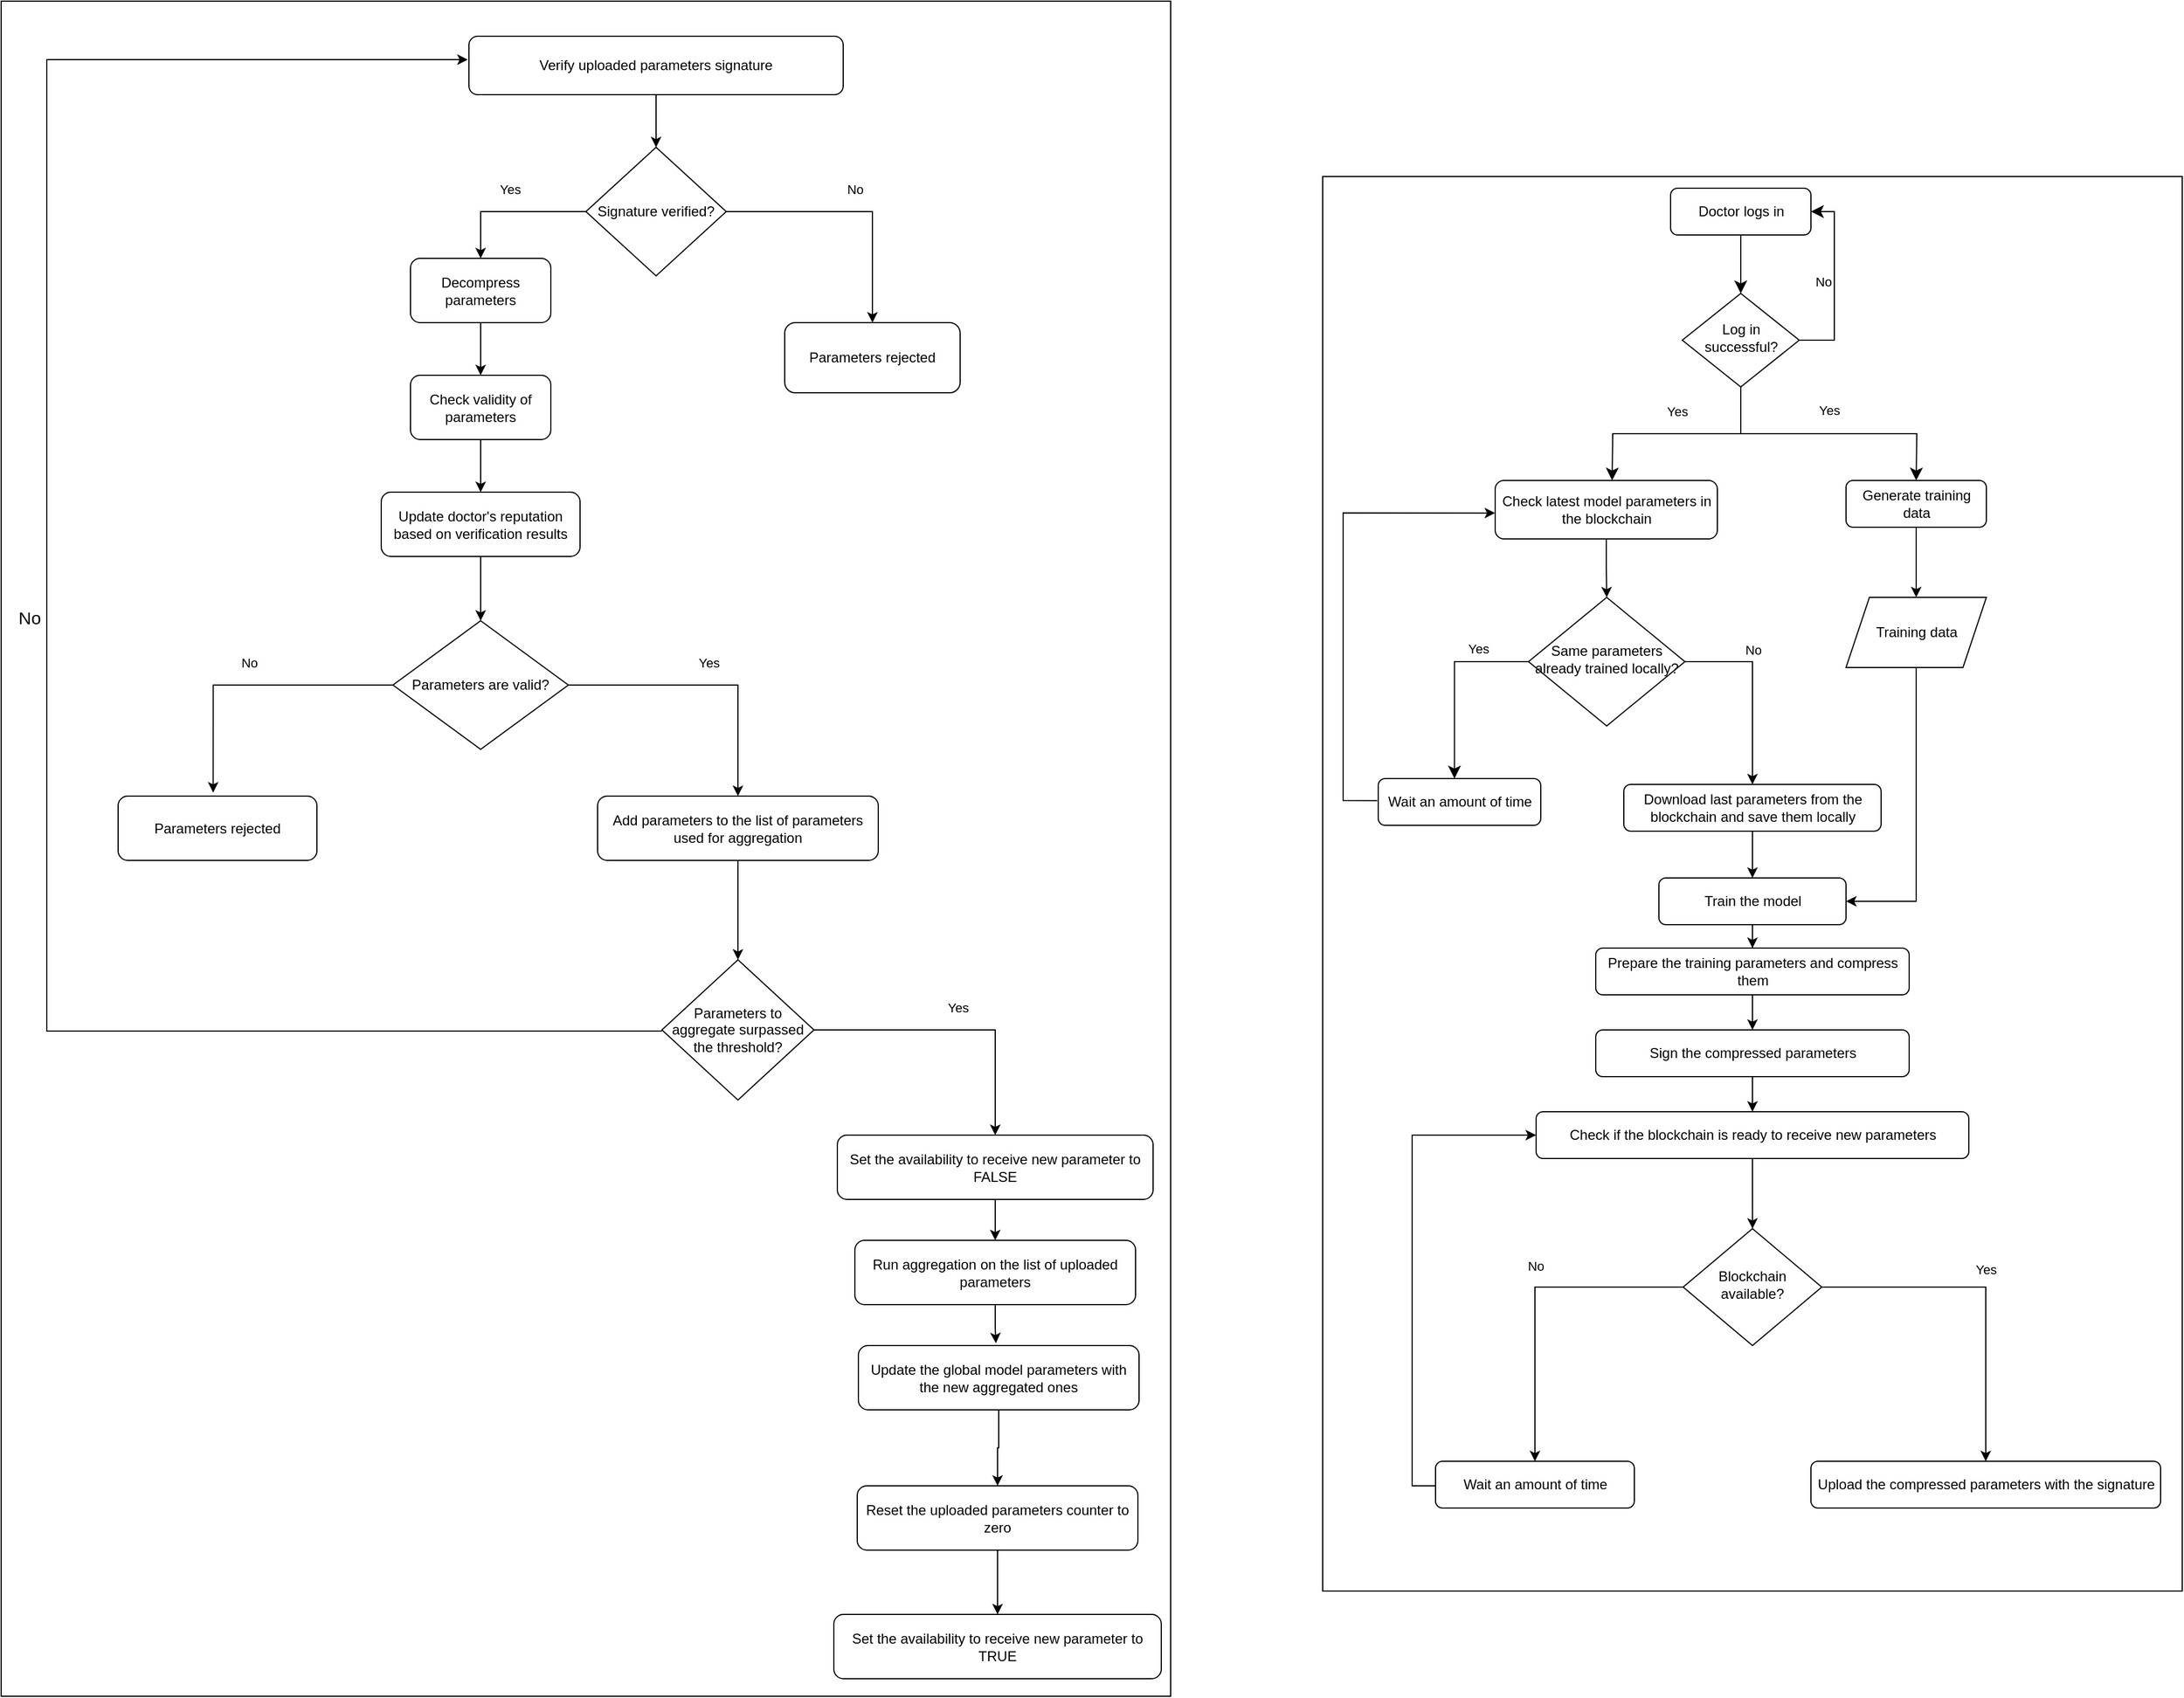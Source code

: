 <mxfile version="21.5.2" type="github">
  <diagram id="C5RBs43oDa-KdzZeNtuy" name="Page-1">
    <mxGraphModel dx="3610" dy="1111" grid="1" gridSize="10" guides="1" tooltips="1" connect="1" arrows="1" fold="1" page="1" pageScale="1" pageWidth="827" pageHeight="1169" math="0" shadow="0">
      <root>
        <mxCell id="WIyWlLk6GJQsqaUBKTNV-0" />
        <mxCell id="WIyWlLk6GJQsqaUBKTNV-1" parent="WIyWlLk6GJQsqaUBKTNV-0" />
        <mxCell id="_AjF4Cdxy0v_PtBoaZ_c-81" value="" style="group" parent="WIyWlLk6GJQsqaUBKTNV-1" vertex="1" connectable="0">
          <mxGeometry x="-210" y="210" width="735" height="1210" as="geometry" />
        </mxCell>
        <mxCell id="_AjF4Cdxy0v_PtBoaZ_c-77" value="-+" style="rounded=0;whiteSpace=wrap;html=1;fillColor=#FFFFFF;" parent="_AjF4Cdxy0v_PtBoaZ_c-81" vertex="1">
          <mxGeometry width="735" height="1210" as="geometry" />
        </mxCell>
        <mxCell id="WIyWlLk6GJQsqaUBKTNV-3" value="Doctor logs in" style="rounded=1;whiteSpace=wrap;html=1;fontSize=12;glass=0;strokeWidth=1;shadow=0;fillColor=#FFFFFF;fontColor=#000000;strokeColor=#000000;" parent="_AjF4Cdxy0v_PtBoaZ_c-81" vertex="1">
          <mxGeometry x="297.5" y="10" width="120" height="40" as="geometry" />
        </mxCell>
        <mxCell id="WIyWlLk6GJQsqaUBKTNV-4" value="Yes" style="rounded=0;html=1;jettySize=auto;orthogonalLoop=1;fontSize=11;endArrow=classic;endFill=1;endSize=8;strokeWidth=1;shadow=0;labelBackgroundColor=none;edgeStyle=orthogonalEdgeStyle;exitX=0.5;exitY=1;exitDx=0;exitDy=0;fontColor=#000000;strokeColor=#000000;" parent="_AjF4Cdxy0v_PtBoaZ_c-81" source="WIyWlLk6GJQsqaUBKTNV-6" edge="1">
          <mxGeometry y="20" relative="1" as="geometry">
            <mxPoint as="offset" />
            <mxPoint x="507.5" y="260" as="targetPoint" />
          </mxGeometry>
        </mxCell>
        <mxCell id="WIyWlLk6GJQsqaUBKTNV-5" value="No" style="edgeStyle=orthogonalEdgeStyle;rounded=0;html=1;jettySize=auto;orthogonalLoop=1;fontSize=11;endArrow=classic;endFill=1;endSize=8;strokeWidth=1;shadow=0;labelBackgroundColor=none;entryX=1;entryY=0.5;entryDx=0;entryDy=0;fontColor=#000000;strokeColor=#000000;" parent="_AjF4Cdxy0v_PtBoaZ_c-81" target="WIyWlLk6GJQsqaUBKTNV-3" edge="1">
          <mxGeometry y="10" relative="1" as="geometry">
            <mxPoint as="offset" />
            <mxPoint x="407.499" y="140.023" as="sourcePoint" />
            <mxPoint x="467.47" y="70" as="targetPoint" />
            <Array as="points">
              <mxPoint x="437.5" y="140" />
              <mxPoint x="437.5" y="30" />
            </Array>
          </mxGeometry>
        </mxCell>
        <mxCell id="WIyWlLk6GJQsqaUBKTNV-6" value="Log in successful?" style="rhombus;whiteSpace=wrap;html=1;shadow=0;fontFamily=Helvetica;fontSize=12;align=center;strokeWidth=1;spacing=6;spacingTop=-4;fillColor=#FFFFFF;fontColor=#000000;strokeColor=#000000;" parent="_AjF4Cdxy0v_PtBoaZ_c-81" vertex="1">
          <mxGeometry x="307.5" y="100" width="100" height="80" as="geometry" />
        </mxCell>
        <mxCell id="WIyWlLk6GJQsqaUBKTNV-2" value="" style="rounded=0;html=1;jettySize=auto;orthogonalLoop=1;fontSize=11;endArrow=classic;endFill=1;endSize=8;strokeWidth=1;shadow=0;labelBackgroundColor=none;edgeStyle=orthogonalEdgeStyle;fontColor=#000000;strokeColor=#000000;" parent="_AjF4Cdxy0v_PtBoaZ_c-81" source="WIyWlLk6GJQsqaUBKTNV-3" target="WIyWlLk6GJQsqaUBKTNV-6" edge="1">
          <mxGeometry relative="1" as="geometry" />
        </mxCell>
        <mxCell id="WIyWlLk6GJQsqaUBKTNV-12" value="Generate training data" style="rounded=1;whiteSpace=wrap;html=1;fontSize=12;glass=0;strokeWidth=1;shadow=0;fillColor=#FFFFFF;fontColor=#000000;strokeColor=#000000;" parent="_AjF4Cdxy0v_PtBoaZ_c-81" vertex="1">
          <mxGeometry x="447.5" y="260" width="120" height="40" as="geometry" />
        </mxCell>
        <mxCell id="_AjF4Cdxy0v_PtBoaZ_c-0" value="Training data" style="shape=parallelogram;perimeter=parallelogramPerimeter;whiteSpace=wrap;html=1;fixedSize=1;fillColor=#FFFFFF;fontColor=#000000;strokeColor=#000000;" parent="_AjF4Cdxy0v_PtBoaZ_c-81" vertex="1">
          <mxGeometry x="447.5" y="360" width="120" height="60" as="geometry" />
        </mxCell>
        <mxCell id="_AjF4Cdxy0v_PtBoaZ_c-1" value="" style="edgeStyle=orthogonalEdgeStyle;rounded=0;orthogonalLoop=1;jettySize=auto;html=1;fontColor=#000000;strokeColor=#000000;" parent="_AjF4Cdxy0v_PtBoaZ_c-81" source="WIyWlLk6GJQsqaUBKTNV-12" target="_AjF4Cdxy0v_PtBoaZ_c-0" edge="1">
          <mxGeometry relative="1" as="geometry" />
        </mxCell>
        <mxCell id="_AjF4Cdxy0v_PtBoaZ_c-2" value="Check latest model parameters in the blockchain" style="rounded=1;whiteSpace=wrap;html=1;fontSize=12;glass=0;strokeWidth=1;shadow=0;fillColor=#FFFFFF;fontColor=#000000;strokeColor=#000000;" parent="_AjF4Cdxy0v_PtBoaZ_c-81" vertex="1">
          <mxGeometry x="147.5" y="260" width="190" height="50" as="geometry" />
        </mxCell>
        <mxCell id="_AjF4Cdxy0v_PtBoaZ_c-6" value="Same parameters already trained locally?" style="rhombus;whiteSpace=wrap;html=1;shadow=0;fontFamily=Helvetica;fontSize=12;align=center;strokeWidth=1;spacing=6;spacingTop=-4;fillColor=#FFFFFF;fontColor=#000000;strokeColor=#000000;" parent="_AjF4Cdxy0v_PtBoaZ_c-81" vertex="1">
          <mxGeometry x="176" y="360" width="133.75" height="110" as="geometry" />
        </mxCell>
        <mxCell id="_AjF4Cdxy0v_PtBoaZ_c-7" value="" style="edgeStyle=orthogonalEdgeStyle;rounded=0;orthogonalLoop=1;jettySize=auto;html=1;fontColor=#000000;strokeColor=#000000;" parent="_AjF4Cdxy0v_PtBoaZ_c-81" source="_AjF4Cdxy0v_PtBoaZ_c-2" target="_AjF4Cdxy0v_PtBoaZ_c-6" edge="1">
          <mxGeometry relative="1" as="geometry" />
        </mxCell>
        <mxCell id="_AjF4Cdxy0v_PtBoaZ_c-15" style="edgeStyle=orthogonalEdgeStyle;rounded=0;orthogonalLoop=1;jettySize=auto;html=1;exitX=-0.006;exitY=0.471;exitDx=0;exitDy=0;exitPerimeter=0;fontColor=#000000;strokeColor=#000000;" parent="_AjF4Cdxy0v_PtBoaZ_c-81" source="_AjF4Cdxy0v_PtBoaZ_c-8" edge="1">
          <mxGeometry relative="1" as="geometry">
            <mxPoint x="37.49" y="532.5" as="sourcePoint" />
            <mxPoint x="147.5" y="287.82" as="targetPoint" />
            <Array as="points">
              <mxPoint x="17.5" y="534" />
              <mxPoint x="17.5" y="288" />
            </Array>
          </mxGeometry>
        </mxCell>
        <mxCell id="_AjF4Cdxy0v_PtBoaZ_c-8" value="Wait an amount of time" style="rounded=1;whiteSpace=wrap;html=1;fontSize=12;glass=0;strokeWidth=1;shadow=0;fillColor=#FFFFFF;fontColor=#000000;strokeColor=#000000;" parent="_AjF4Cdxy0v_PtBoaZ_c-81" vertex="1">
          <mxGeometry x="47.5" y="515" width="139" height="40" as="geometry" />
        </mxCell>
        <mxCell id="_AjF4Cdxy0v_PtBoaZ_c-12" value="Yes" style="rounded=0;html=1;jettySize=auto;orthogonalLoop=1;fontSize=11;endArrow=classic;endFill=1;endSize=8;strokeWidth=1;shadow=0;labelBackgroundColor=none;edgeStyle=orthogonalEdgeStyle;exitX=0;exitY=0.5;exitDx=0;exitDy=0;entryX=0.469;entryY=0;entryDx=0;entryDy=0;entryPerimeter=0;labelPosition=center;verticalLabelPosition=top;align=center;verticalAlign=bottom;spacingBottom=20;fontColor=#000000;strokeColor=#000000;" parent="_AjF4Cdxy0v_PtBoaZ_c-81" source="_AjF4Cdxy0v_PtBoaZ_c-6" target="_AjF4Cdxy0v_PtBoaZ_c-8" edge="1">
          <mxGeometry y="20" relative="1" as="geometry">
            <mxPoint as="offset" />
            <mxPoint x="-3.03" y="410" as="sourcePoint" />
            <mxPoint x="146.97" y="490" as="targetPoint" />
          </mxGeometry>
        </mxCell>
        <mxCell id="_AjF4Cdxy0v_PtBoaZ_c-17" value="Yes" style="rounded=0;html=1;jettySize=auto;orthogonalLoop=1;fontSize=11;endArrow=classic;endFill=1;endSize=8;strokeWidth=1;shadow=0;labelBackgroundColor=none;edgeStyle=orthogonalEdgeStyle;exitX=0.5;exitY=1;exitDx=0;exitDy=0;fontColor=#000000;strokeColor=#000000;labelPosition=center;verticalLabelPosition=top;align=center;verticalAlign=bottom;spacingBottom=30;" parent="_AjF4Cdxy0v_PtBoaZ_c-81" source="WIyWlLk6GJQsqaUBKTNV-6" edge="1">
          <mxGeometry y="20" relative="1" as="geometry">
            <mxPoint as="offset" />
            <mxPoint x="97.5" y="180" as="sourcePoint" />
            <mxPoint x="247.5" y="260" as="targetPoint" />
          </mxGeometry>
        </mxCell>
        <mxCell id="_AjF4Cdxy0v_PtBoaZ_c-18" value="Download last parameters from the blockchain and save them locally" style="rounded=1;whiteSpace=wrap;html=1;fontSize=12;glass=0;strokeWidth=1;shadow=0;fillColor=#FFFFFF;fontColor=#000000;strokeColor=#000000;" parent="_AjF4Cdxy0v_PtBoaZ_c-81" vertex="1">
          <mxGeometry x="257.5" y="520" width="220" height="40" as="geometry" />
        </mxCell>
        <mxCell id="_AjF4Cdxy0v_PtBoaZ_c-79" value="No" style="edgeStyle=orthogonalEdgeStyle;rounded=0;orthogonalLoop=1;jettySize=auto;html=1;exitX=1;exitY=0.5;exitDx=0;exitDy=0;entryX=0.5;entryY=0;entryDx=0;entryDy=0;strokeColor=#000000;labelBackgroundColor=none;fontColor=#000000;labelPosition=center;verticalLabelPosition=top;align=center;verticalAlign=bottom;spacingBottom=25;" parent="_AjF4Cdxy0v_PtBoaZ_c-81" source="_AjF4Cdxy0v_PtBoaZ_c-6" target="_AjF4Cdxy0v_PtBoaZ_c-18" edge="1">
          <mxGeometry relative="1" as="geometry" />
        </mxCell>
        <mxCell id="_AjF4Cdxy0v_PtBoaZ_c-22" value="Train the model" style="rounded=1;whiteSpace=wrap;html=1;fontSize=12;glass=0;strokeWidth=1;shadow=0;fillColor=#FFFFFF;fontColor=#000000;strokeColor=#000000;" parent="_AjF4Cdxy0v_PtBoaZ_c-81" vertex="1">
          <mxGeometry x="287.5" y="600" width="160" height="40" as="geometry" />
        </mxCell>
        <mxCell id="_AjF4Cdxy0v_PtBoaZ_c-24" style="edgeStyle=orthogonalEdgeStyle;rounded=0;orthogonalLoop=1;jettySize=auto;html=1;entryX=1;entryY=0.5;entryDx=0;entryDy=0;fontColor=#000000;strokeColor=#000000;" parent="_AjF4Cdxy0v_PtBoaZ_c-81" source="_AjF4Cdxy0v_PtBoaZ_c-0" target="_AjF4Cdxy0v_PtBoaZ_c-22" edge="1">
          <mxGeometry relative="1" as="geometry" />
        </mxCell>
        <mxCell id="_AjF4Cdxy0v_PtBoaZ_c-25" value="Check if the blockchain is ready to receive new parameters" style="rounded=1;whiteSpace=wrap;html=1;fontSize=12;glass=0;strokeWidth=1;shadow=0;fillColor=#FFFFFF;fontColor=#000000;strokeColor=#000000;" parent="_AjF4Cdxy0v_PtBoaZ_c-81" vertex="1">
          <mxGeometry x="182.5" y="800" width="370" height="40" as="geometry" />
        </mxCell>
        <mxCell id="_AjF4Cdxy0v_PtBoaZ_c-23" value="" style="edgeStyle=orthogonalEdgeStyle;rounded=0;orthogonalLoop=1;jettySize=auto;html=1;fontColor=#000000;strokeColor=#000000;" parent="_AjF4Cdxy0v_PtBoaZ_c-81" source="_AjF4Cdxy0v_PtBoaZ_c-18" target="_AjF4Cdxy0v_PtBoaZ_c-22" edge="1">
          <mxGeometry relative="1" as="geometry" />
        </mxCell>
        <mxCell id="_AjF4Cdxy0v_PtBoaZ_c-61" value="Blockchain available?" style="rhombus;whiteSpace=wrap;html=1;shadow=0;fontFamily=Helvetica;fontSize=12;align=center;strokeWidth=1;spacing=6;spacingTop=-4;fillColor=#FFFFFF;fontColor=#000000;strokeColor=#000000;" parent="_AjF4Cdxy0v_PtBoaZ_c-81" vertex="1">
          <mxGeometry x="308.25" y="900" width="118.5" height="100" as="geometry" />
        </mxCell>
        <mxCell id="_AjF4Cdxy0v_PtBoaZ_c-62" value="" style="edgeStyle=orthogonalEdgeStyle;rounded=0;orthogonalLoop=1;jettySize=auto;html=1;labelBackgroundColor=default;fontColor=#000000;strokeColor=#000000;" parent="_AjF4Cdxy0v_PtBoaZ_c-81" source="_AjF4Cdxy0v_PtBoaZ_c-25" target="_AjF4Cdxy0v_PtBoaZ_c-61" edge="1">
          <mxGeometry relative="1" as="geometry" />
        </mxCell>
        <mxCell id="_AjF4Cdxy0v_PtBoaZ_c-64" value="" style="edgeStyle=orthogonalEdgeStyle;rounded=0;orthogonalLoop=1;jettySize=auto;html=1;fontColor=#000000;strokeColor=#000000;" parent="_AjF4Cdxy0v_PtBoaZ_c-81" source="_AjF4Cdxy0v_PtBoaZ_c-22" target="_AjF4Cdxy0v_PtBoaZ_c-63" edge="1">
          <mxGeometry relative="1" as="geometry">
            <mxPoint x="367.5" y="670" as="sourcePoint" />
            <mxPoint x="367.5" y="790" as="targetPoint" />
          </mxGeometry>
        </mxCell>
        <mxCell id="0dv2fVtUXPzy58kGLgy--0" value="" style="edgeStyle=orthogonalEdgeStyle;rounded=0;orthogonalLoop=1;jettySize=auto;html=1;strokeColor=#000000;" edge="1" parent="_AjF4Cdxy0v_PtBoaZ_c-81" source="_AjF4Cdxy0v_PtBoaZ_c-63" target="TcvCWiGCXcqQKO5gOGTl-2">
          <mxGeometry relative="1" as="geometry" />
        </mxCell>
        <mxCell id="_AjF4Cdxy0v_PtBoaZ_c-63" value="Prepare the training parameters and compress them" style="rounded=1;whiteSpace=wrap;html=1;fontSize=12;glass=0;strokeWidth=1;shadow=0;fillColor=#FFFFFF;fontColor=#000000;strokeColor=#000000;" parent="_AjF4Cdxy0v_PtBoaZ_c-81" vertex="1">
          <mxGeometry x="233.5" y="660" width="268" height="40" as="geometry" />
        </mxCell>
        <mxCell id="_AjF4Cdxy0v_PtBoaZ_c-65" value="Upload the compressed parameters with the signature" style="rounded=1;whiteSpace=wrap;html=1;fontSize=12;glass=0;strokeWidth=1;shadow=0;fillColor=#FFFFFF;fontColor=#000000;strokeColor=#000000;" parent="_AjF4Cdxy0v_PtBoaZ_c-81" vertex="1">
          <mxGeometry x="417.5" y="1099" width="299" height="40" as="geometry" />
        </mxCell>
        <mxCell id="_AjF4Cdxy0v_PtBoaZ_c-72" value="Yes" style="edgeStyle=orthogonalEdgeStyle;rounded=0;orthogonalLoop=1;jettySize=auto;html=1;entryX=0.5;entryY=0;entryDx=0;entryDy=0;exitX=1;exitY=0.5;exitDx=0;exitDy=0;labelPosition=center;verticalLabelPosition=top;align=center;verticalAlign=bottom;spacingTop=0;spacingBottom=10;fontColor=#000000;strokeColor=#000000;labelBackgroundColor=none;" parent="_AjF4Cdxy0v_PtBoaZ_c-81" source="_AjF4Cdxy0v_PtBoaZ_c-61" target="_AjF4Cdxy0v_PtBoaZ_c-65" edge="1">
          <mxGeometry relative="1" as="geometry" />
        </mxCell>
        <mxCell id="_AjF4Cdxy0v_PtBoaZ_c-69" style="edgeStyle=orthogonalEdgeStyle;rounded=0;orthogonalLoop=1;jettySize=auto;html=1;entryX=0;entryY=0.5;entryDx=0;entryDy=0;exitX=0;exitY=0.5;exitDx=0;exitDy=0;fontColor=#000000;strokeColor=#000000;" parent="_AjF4Cdxy0v_PtBoaZ_c-81" source="_AjF4Cdxy0v_PtBoaZ_c-66" target="_AjF4Cdxy0v_PtBoaZ_c-25" edge="1">
          <mxGeometry relative="1" as="geometry">
            <Array as="points">
              <mxPoint x="117.5" y="1119" />
              <mxPoint x="76.5" y="1120" />
              <mxPoint x="76.5" y="820" />
            </Array>
          </mxGeometry>
        </mxCell>
        <mxCell id="_AjF4Cdxy0v_PtBoaZ_c-66" value="Wait an amount of time" style="rounded=1;whiteSpace=wrap;html=1;fontSize=12;glass=0;strokeWidth=1;shadow=0;fillColor=#FFFFFF;fontColor=#000000;strokeColor=#000000;" parent="_AjF4Cdxy0v_PtBoaZ_c-81" vertex="1">
          <mxGeometry x="96.5" y="1099" width="170" height="40" as="geometry" />
        </mxCell>
        <mxCell id="_AjF4Cdxy0v_PtBoaZ_c-70" value="No" style="edgeStyle=orthogonalEdgeStyle;rounded=0;orthogonalLoop=1;jettySize=auto;html=1;entryX=0.5;entryY=0;entryDx=0;entryDy=0;labelPosition=center;verticalLabelPosition=top;align=center;verticalAlign=bottom;spacingBottom=20;fontColor=#000000;strokeColor=#000000;labelBackgroundColor=none;" parent="_AjF4Cdxy0v_PtBoaZ_c-81" source="_AjF4Cdxy0v_PtBoaZ_c-61" target="_AjF4Cdxy0v_PtBoaZ_c-66" edge="1">
          <mxGeometry relative="1" as="geometry" />
        </mxCell>
        <mxCell id="0dv2fVtUXPzy58kGLgy--1" value="" style="edgeStyle=orthogonalEdgeStyle;rounded=0;orthogonalLoop=1;jettySize=auto;html=1;strokeColor=#000000;" edge="1" parent="_AjF4Cdxy0v_PtBoaZ_c-81" source="TcvCWiGCXcqQKO5gOGTl-2" target="_AjF4Cdxy0v_PtBoaZ_c-25">
          <mxGeometry relative="1" as="geometry" />
        </mxCell>
        <mxCell id="TcvCWiGCXcqQKO5gOGTl-2" value="Sign the compressed parameters" style="rounded=1;whiteSpace=wrap;html=1;fontSize=12;glass=0;strokeWidth=1;shadow=0;fillColor=#FFFFFF;fontColor=#000000;strokeColor=#000000;" parent="_AjF4Cdxy0v_PtBoaZ_c-81" vertex="1">
          <mxGeometry x="233.5" y="730" width="268" height="40" as="geometry" />
        </mxCell>
        <mxCell id="TcvCWiGCXcqQKO5gOGTl-3" value="" style="group" parent="WIyWlLk6GJQsqaUBKTNV-1" vertex="1" connectable="0">
          <mxGeometry x="-1340" y="60" width="1000" height="1450" as="geometry" />
        </mxCell>
        <mxCell id="_AjF4Cdxy0v_PtBoaZ_c-82" value="" style="rounded=0;whiteSpace=wrap;html=1;fillColor=#FFFFFF;" parent="TcvCWiGCXcqQKO5gOGTl-3" vertex="1">
          <mxGeometry width="1000" height="1450" as="geometry" />
        </mxCell>
        <mxCell id="_AjF4Cdxy0v_PtBoaZ_c-27" value="Verify uploaded parameters signature" style="rounded=1;whiteSpace=wrap;html=1;fontSize=12;glass=0;strokeWidth=1;shadow=0;labelBackgroundColor=none;fontColor=#000000;strokeColor=#000000;fillColor=#FFFFFF;" parent="TcvCWiGCXcqQKO5gOGTl-3" vertex="1">
          <mxGeometry x="400" y="30" width="320" height="50" as="geometry" />
        </mxCell>
        <mxCell id="_AjF4Cdxy0v_PtBoaZ_c-29" value="Signature verified?" style="rhombus;whiteSpace=wrap;html=1;labelBackgroundColor=none;fontColor=#000000;strokeColor=#000000;fillColor=#FFFFFF;" parent="TcvCWiGCXcqQKO5gOGTl-3" vertex="1">
          <mxGeometry x="500" y="125" width="120" height="110" as="geometry" />
        </mxCell>
        <mxCell id="_AjF4Cdxy0v_PtBoaZ_c-30" value="" style="edgeStyle=orthogonalEdgeStyle;rounded=0;orthogonalLoop=1;jettySize=auto;html=1;labelBackgroundColor=default;fontColor=#000000;strokeColor=#000000;" parent="TcvCWiGCXcqQKO5gOGTl-3" source="_AjF4Cdxy0v_PtBoaZ_c-27" target="_AjF4Cdxy0v_PtBoaZ_c-29" edge="1">
          <mxGeometry relative="1" as="geometry" />
        </mxCell>
        <mxCell id="_AjF4Cdxy0v_PtBoaZ_c-31" value="Parameters rejected" style="rounded=1;whiteSpace=wrap;html=1;labelBackgroundColor=none;fontColor=#000000;strokeColor=#000000;fillColor=#FFFFFF;" parent="TcvCWiGCXcqQKO5gOGTl-3" vertex="1">
          <mxGeometry x="670" y="275" width="150" height="60" as="geometry" />
        </mxCell>
        <mxCell id="_AjF4Cdxy0v_PtBoaZ_c-32" value="No" style="edgeStyle=orthogonalEdgeStyle;rounded=0;orthogonalLoop=1;jettySize=auto;html=1;labelPosition=center;verticalLabelPosition=top;align=center;verticalAlign=bottom;spacingBottom=10;labelBackgroundColor=none;fontColor=#000000;strokeColor=#000000;" parent="TcvCWiGCXcqQKO5gOGTl-3" source="_AjF4Cdxy0v_PtBoaZ_c-29" target="_AjF4Cdxy0v_PtBoaZ_c-31" edge="1">
          <mxGeometry relative="1" as="geometry">
            <mxPoint x="730.037" y="275" as="targetPoint" />
          </mxGeometry>
        </mxCell>
        <mxCell id="_AjF4Cdxy0v_PtBoaZ_c-33" value="Decompress parameters" style="rounded=1;whiteSpace=wrap;html=1;labelBackgroundColor=none;fontColor=#000000;strokeColor=#000000;fillColor=#FFFFFF;" parent="TcvCWiGCXcqQKO5gOGTl-3" vertex="1">
          <mxGeometry x="350" y="220" width="120" height="55" as="geometry" />
        </mxCell>
        <mxCell id="_AjF4Cdxy0v_PtBoaZ_c-34" value="Yes" style="edgeStyle=orthogonalEdgeStyle;rounded=0;orthogonalLoop=1;jettySize=auto;html=1;entryX=0.5;entryY=0;entryDx=0;entryDy=0;labelPosition=center;verticalLabelPosition=top;align=center;verticalAlign=bottom;spacingBottom=10;labelBackgroundColor=none;fontColor=#000000;strokeColor=#000000;" parent="TcvCWiGCXcqQKO5gOGTl-3" source="_AjF4Cdxy0v_PtBoaZ_c-29" target="_AjF4Cdxy0v_PtBoaZ_c-33" edge="1">
          <mxGeometry relative="1" as="geometry" />
        </mxCell>
        <mxCell id="_AjF4Cdxy0v_PtBoaZ_c-39" value="Update doctor&#39;s reputation based on verification results" style="rounded=1;whiteSpace=wrap;html=1;labelBackgroundColor=none;fontColor=#000000;strokeColor=#000000;fillColor=#FFFFFF;" parent="TcvCWiGCXcqQKO5gOGTl-3" vertex="1">
          <mxGeometry x="325" y="420" width="170" height="55" as="geometry" />
        </mxCell>
        <mxCell id="_AjF4Cdxy0v_PtBoaZ_c-40" value="Parameters are valid?" style="rhombus;whiteSpace=wrap;html=1;labelBackgroundColor=none;fontColor=#000000;strokeColor=#000000;fillColor=#FFFFFF;" parent="TcvCWiGCXcqQKO5gOGTl-3" vertex="1">
          <mxGeometry x="335" y="530" width="150" height="110" as="geometry" />
        </mxCell>
        <mxCell id="_AjF4Cdxy0v_PtBoaZ_c-43" value="" style="edgeStyle=orthogonalEdgeStyle;rounded=0;orthogonalLoop=1;jettySize=auto;html=1;labelBackgroundColor=default;fontColor=#000000;strokeColor=#000000;" parent="TcvCWiGCXcqQKO5gOGTl-3" source="_AjF4Cdxy0v_PtBoaZ_c-39" target="_AjF4Cdxy0v_PtBoaZ_c-40" edge="1">
          <mxGeometry relative="1" as="geometry" />
        </mxCell>
        <mxCell id="_AjF4Cdxy0v_PtBoaZ_c-41" value="Add parameters to the list of parameters used for aggregation" style="rounded=1;whiteSpace=wrap;html=1;labelBackgroundColor=none;fontColor=#000000;strokeColor=#000000;fillColor=#FFFFFF;" parent="TcvCWiGCXcqQKO5gOGTl-3" vertex="1">
          <mxGeometry x="510" y="680" width="240" height="55" as="geometry" />
        </mxCell>
        <mxCell id="_AjF4Cdxy0v_PtBoaZ_c-45" value="Yes" style="edgeStyle=orthogonalEdgeStyle;rounded=0;orthogonalLoop=1;jettySize=auto;html=1;exitX=1;exitY=0.5;exitDx=0;exitDy=0;entryX=0.5;entryY=0;entryDx=0;entryDy=0;labelBackgroundColor=none;fontColor=#000000;strokeColor=#000000;labelPosition=center;verticalLabelPosition=top;align=center;verticalAlign=bottom;spacingBottom=10;" parent="TcvCWiGCXcqQKO5gOGTl-3" source="_AjF4Cdxy0v_PtBoaZ_c-40" target="_AjF4Cdxy0v_PtBoaZ_c-41" edge="1">
          <mxGeometry relative="1" as="geometry" />
        </mxCell>
        <mxCell id="_AjF4Cdxy0v_PtBoaZ_c-42" value="Parameters rejected" style="rounded=1;whiteSpace=wrap;html=1;labelBackgroundColor=none;fontColor=#000000;strokeColor=#000000;fillColor=#FFFFFF;" parent="TcvCWiGCXcqQKO5gOGTl-3" vertex="1">
          <mxGeometry x="100" y="680" width="170" height="55" as="geometry" />
        </mxCell>
        <mxCell id="_AjF4Cdxy0v_PtBoaZ_c-44" value="No" style="edgeStyle=orthogonalEdgeStyle;rounded=0;orthogonalLoop=1;jettySize=auto;html=1;entryX=0.478;entryY=-0.055;entryDx=0;entryDy=0;entryPerimeter=0;exitX=0;exitY=0.5;exitDx=0;exitDy=0;labelBackgroundColor=none;fontColor=#000000;strokeColor=#000000;labelPosition=center;verticalLabelPosition=top;align=center;verticalAlign=bottom;spacingBottom=10;" parent="TcvCWiGCXcqQKO5gOGTl-3" source="_AjF4Cdxy0v_PtBoaZ_c-40" target="_AjF4Cdxy0v_PtBoaZ_c-42" edge="1">
          <mxGeometry relative="1" as="geometry" />
        </mxCell>
        <mxCell id="_AjF4Cdxy0v_PtBoaZ_c-47" value="Parameters to aggregate surpassed the threshold?" style="rhombus;whiteSpace=wrap;html=1;labelBackgroundColor=none;fontColor=#000000;strokeColor=#000000;fillColor=#FFFFFF;" parent="TcvCWiGCXcqQKO5gOGTl-3" vertex="1">
          <mxGeometry x="565" y="820" width="130" height="120" as="geometry" />
        </mxCell>
        <mxCell id="_AjF4Cdxy0v_PtBoaZ_c-48" value="" style="edgeStyle=orthogonalEdgeStyle;rounded=0;orthogonalLoop=1;jettySize=auto;html=1;labelBackgroundColor=default;fontColor=#000000;strokeColor=#000000;" parent="TcvCWiGCXcqQKO5gOGTl-3" source="_AjF4Cdxy0v_PtBoaZ_c-41" target="_AjF4Cdxy0v_PtBoaZ_c-47" edge="1">
          <mxGeometry relative="1" as="geometry" />
        </mxCell>
        <mxCell id="_AjF4Cdxy0v_PtBoaZ_c-49" value="Set the availability to receive new parameter to FALSE" style="rounded=1;whiteSpace=wrap;html=1;labelBackgroundColor=none;fontColor=#000000;strokeColor=#000000;fillColor=#FFFFFF;" parent="TcvCWiGCXcqQKO5gOGTl-3" vertex="1">
          <mxGeometry x="715" y="970" width="270" height="55" as="geometry" />
        </mxCell>
        <mxCell id="_AjF4Cdxy0v_PtBoaZ_c-50" value="Yes" style="edgeStyle=orthogonalEdgeStyle;rounded=0;orthogonalLoop=1;jettySize=auto;html=1;entryX=0.5;entryY=0;entryDx=0;entryDy=0;labelPosition=center;verticalLabelPosition=top;align=center;verticalAlign=bottom;spacingBottom=10;labelBackgroundColor=none;fontColor=#000000;strokeColor=#000000;" parent="TcvCWiGCXcqQKO5gOGTl-3" source="_AjF4Cdxy0v_PtBoaZ_c-47" target="_AjF4Cdxy0v_PtBoaZ_c-49" edge="1">
          <mxGeometry relative="1" as="geometry" />
        </mxCell>
        <mxCell id="_AjF4Cdxy0v_PtBoaZ_c-51" value="Update the global model parameters with the new aggregated ones" style="rounded=1;whiteSpace=wrap;html=1;labelBackgroundColor=none;fontColor=#000000;strokeColor=#000000;fillColor=#FFFFFF;" parent="TcvCWiGCXcqQKO5gOGTl-3" vertex="1">
          <mxGeometry x="733" y="1150" width="240" height="55" as="geometry" />
        </mxCell>
        <mxCell id="_AjF4Cdxy0v_PtBoaZ_c-52" value="Reset the uploaded parameters counter to zero" style="rounded=1;whiteSpace=wrap;html=1;labelBackgroundColor=none;fontColor=#000000;strokeColor=#000000;fillColor=#FFFFFF;" parent="TcvCWiGCXcqQKO5gOGTl-3" vertex="1">
          <mxGeometry x="732" y="1270" width="240" height="55" as="geometry" />
        </mxCell>
        <mxCell id="_AjF4Cdxy0v_PtBoaZ_c-60" value="" style="edgeStyle=orthogonalEdgeStyle;rounded=0;orthogonalLoop=1;jettySize=auto;html=1;labelBackgroundColor=default;fontColor=#000000;strokeColor=#000000;" parent="TcvCWiGCXcqQKO5gOGTl-3" source="_AjF4Cdxy0v_PtBoaZ_c-51" target="_AjF4Cdxy0v_PtBoaZ_c-52" edge="1">
          <mxGeometry relative="1" as="geometry" />
        </mxCell>
        <mxCell id="_AjF4Cdxy0v_PtBoaZ_c-53" value="Set the availability to receive new parameter to TRUE" style="rounded=1;whiteSpace=wrap;html=1;labelBackgroundColor=none;fontColor=#000000;strokeColor=#000000;fillColor=#FFFFFF;" parent="TcvCWiGCXcqQKO5gOGTl-3" vertex="1">
          <mxGeometry x="712" y="1380" width="280" height="55" as="geometry" />
        </mxCell>
        <mxCell id="_AjF4Cdxy0v_PtBoaZ_c-58" value="" style="edgeStyle=orthogonalEdgeStyle;rounded=0;orthogonalLoop=1;jettySize=auto;html=1;labelBackgroundColor=default;fontColor=#000000;strokeColor=#000000;" parent="TcvCWiGCXcqQKO5gOGTl-3" source="_AjF4Cdxy0v_PtBoaZ_c-52" target="_AjF4Cdxy0v_PtBoaZ_c-53" edge="1">
          <mxGeometry relative="1" as="geometry" />
        </mxCell>
        <mxCell id="_AjF4Cdxy0v_PtBoaZ_c-56" value="" style="edgeStyle=orthogonalEdgeStyle;rounded=0;orthogonalLoop=1;jettySize=auto;html=1;entryX=0.49;entryY=-0.036;entryDx=0;entryDy=0;entryPerimeter=0;labelBackgroundColor=default;fontColor=#000000;strokeColor=#000000;" parent="TcvCWiGCXcqQKO5gOGTl-3" source="_AjF4Cdxy0v_PtBoaZ_c-54" target="_AjF4Cdxy0v_PtBoaZ_c-51" edge="1">
          <mxGeometry relative="1" as="geometry">
            <mxPoint x="850" y="1140" as="targetPoint" />
          </mxGeometry>
        </mxCell>
        <mxCell id="_AjF4Cdxy0v_PtBoaZ_c-54" value="Run aggregation on the list of uploaded parameters" style="rounded=1;whiteSpace=wrap;html=1;labelBackgroundColor=none;fontColor=#000000;strokeColor=#000000;fillColor=#FFFFFF;" parent="TcvCWiGCXcqQKO5gOGTl-3" vertex="1">
          <mxGeometry x="730" y="1060" width="240" height="55" as="geometry" />
        </mxCell>
        <mxCell id="_AjF4Cdxy0v_PtBoaZ_c-55" value="" style="edgeStyle=orthogonalEdgeStyle;rounded=0;orthogonalLoop=1;jettySize=auto;html=1;labelBackgroundColor=default;fontColor=#000000;strokeColor=#000000;" parent="TcvCWiGCXcqQKO5gOGTl-3" source="_AjF4Cdxy0v_PtBoaZ_c-49" target="_AjF4Cdxy0v_PtBoaZ_c-54" edge="1">
          <mxGeometry relative="1" as="geometry" />
        </mxCell>
        <mxCell id="_AjF4Cdxy0v_PtBoaZ_c-59" value="No" style="edgeStyle=orthogonalEdgeStyle;rounded=0;orthogonalLoop=1;jettySize=auto;html=1;entryX=0;entryY=0.25;entryDx=0;entryDy=0;labelPosition=center;verticalLabelPosition=top;align=center;verticalAlign=bottom;spacingBottom=10;exitX=0;exitY=0.504;exitDx=0;exitDy=0;spacingLeft=0;spacingRight=30;exitPerimeter=0;fontSize=15;labelBackgroundColor=none;fontColor=#000000;strokeColor=#000000;" parent="TcvCWiGCXcqQKO5gOGTl-3" edge="1">
          <mxGeometry relative="1" as="geometry">
            <mxPoint x="565" y="880.98" as="sourcePoint" />
            <mxPoint x="399" y="50" as="targetPoint" />
            <Array as="points">
              <mxPoint x="39" y="881.5" />
              <mxPoint x="39" y="50.5" />
            </Array>
          </mxGeometry>
        </mxCell>
        <mxCell id="TcvCWiGCXcqQKO5gOGTl-1" value="" style="edgeStyle=orthogonalEdgeStyle;rounded=0;orthogonalLoop=1;jettySize=auto;html=1;entryX=0.5;entryY=0;entryDx=0;entryDy=0;labelBackgroundColor=default;fontColor=#000000;strokeColor=#000000;" parent="TcvCWiGCXcqQKO5gOGTl-3" source="_AjF4Cdxy0v_PtBoaZ_c-33" target="TcvCWiGCXcqQKO5gOGTl-0" edge="1">
          <mxGeometry relative="1" as="geometry">
            <mxPoint x="410" y="420" as="targetPoint" />
            <mxPoint x="410" y="275" as="sourcePoint" />
          </mxGeometry>
        </mxCell>
        <mxCell id="TcvCWiGCXcqQKO5gOGTl-0" value="Check validity of parameters" style="rounded=1;whiteSpace=wrap;html=1;labelBackgroundColor=none;fontColor=#000000;strokeColor=#000000;fillColor=#FFFFFF;" parent="TcvCWiGCXcqQKO5gOGTl-3" vertex="1">
          <mxGeometry x="350" y="320" width="120" height="55" as="geometry" />
        </mxCell>
        <mxCell id="_AjF4Cdxy0v_PtBoaZ_c-38" value="" style="edgeStyle=orthogonalEdgeStyle;rounded=0;orthogonalLoop=1;jettySize=auto;html=1;entryX=0.5;entryY=0;entryDx=0;entryDy=0;labelBackgroundColor=default;fontColor=#000000;strokeColor=#000000;" parent="TcvCWiGCXcqQKO5gOGTl-3" source="TcvCWiGCXcqQKO5gOGTl-0" target="_AjF4Cdxy0v_PtBoaZ_c-39" edge="1">
          <mxGeometry relative="1" as="geometry">
            <mxPoint x="410" y="400.0" as="targetPoint" />
          </mxGeometry>
        </mxCell>
      </root>
    </mxGraphModel>
  </diagram>
</mxfile>
